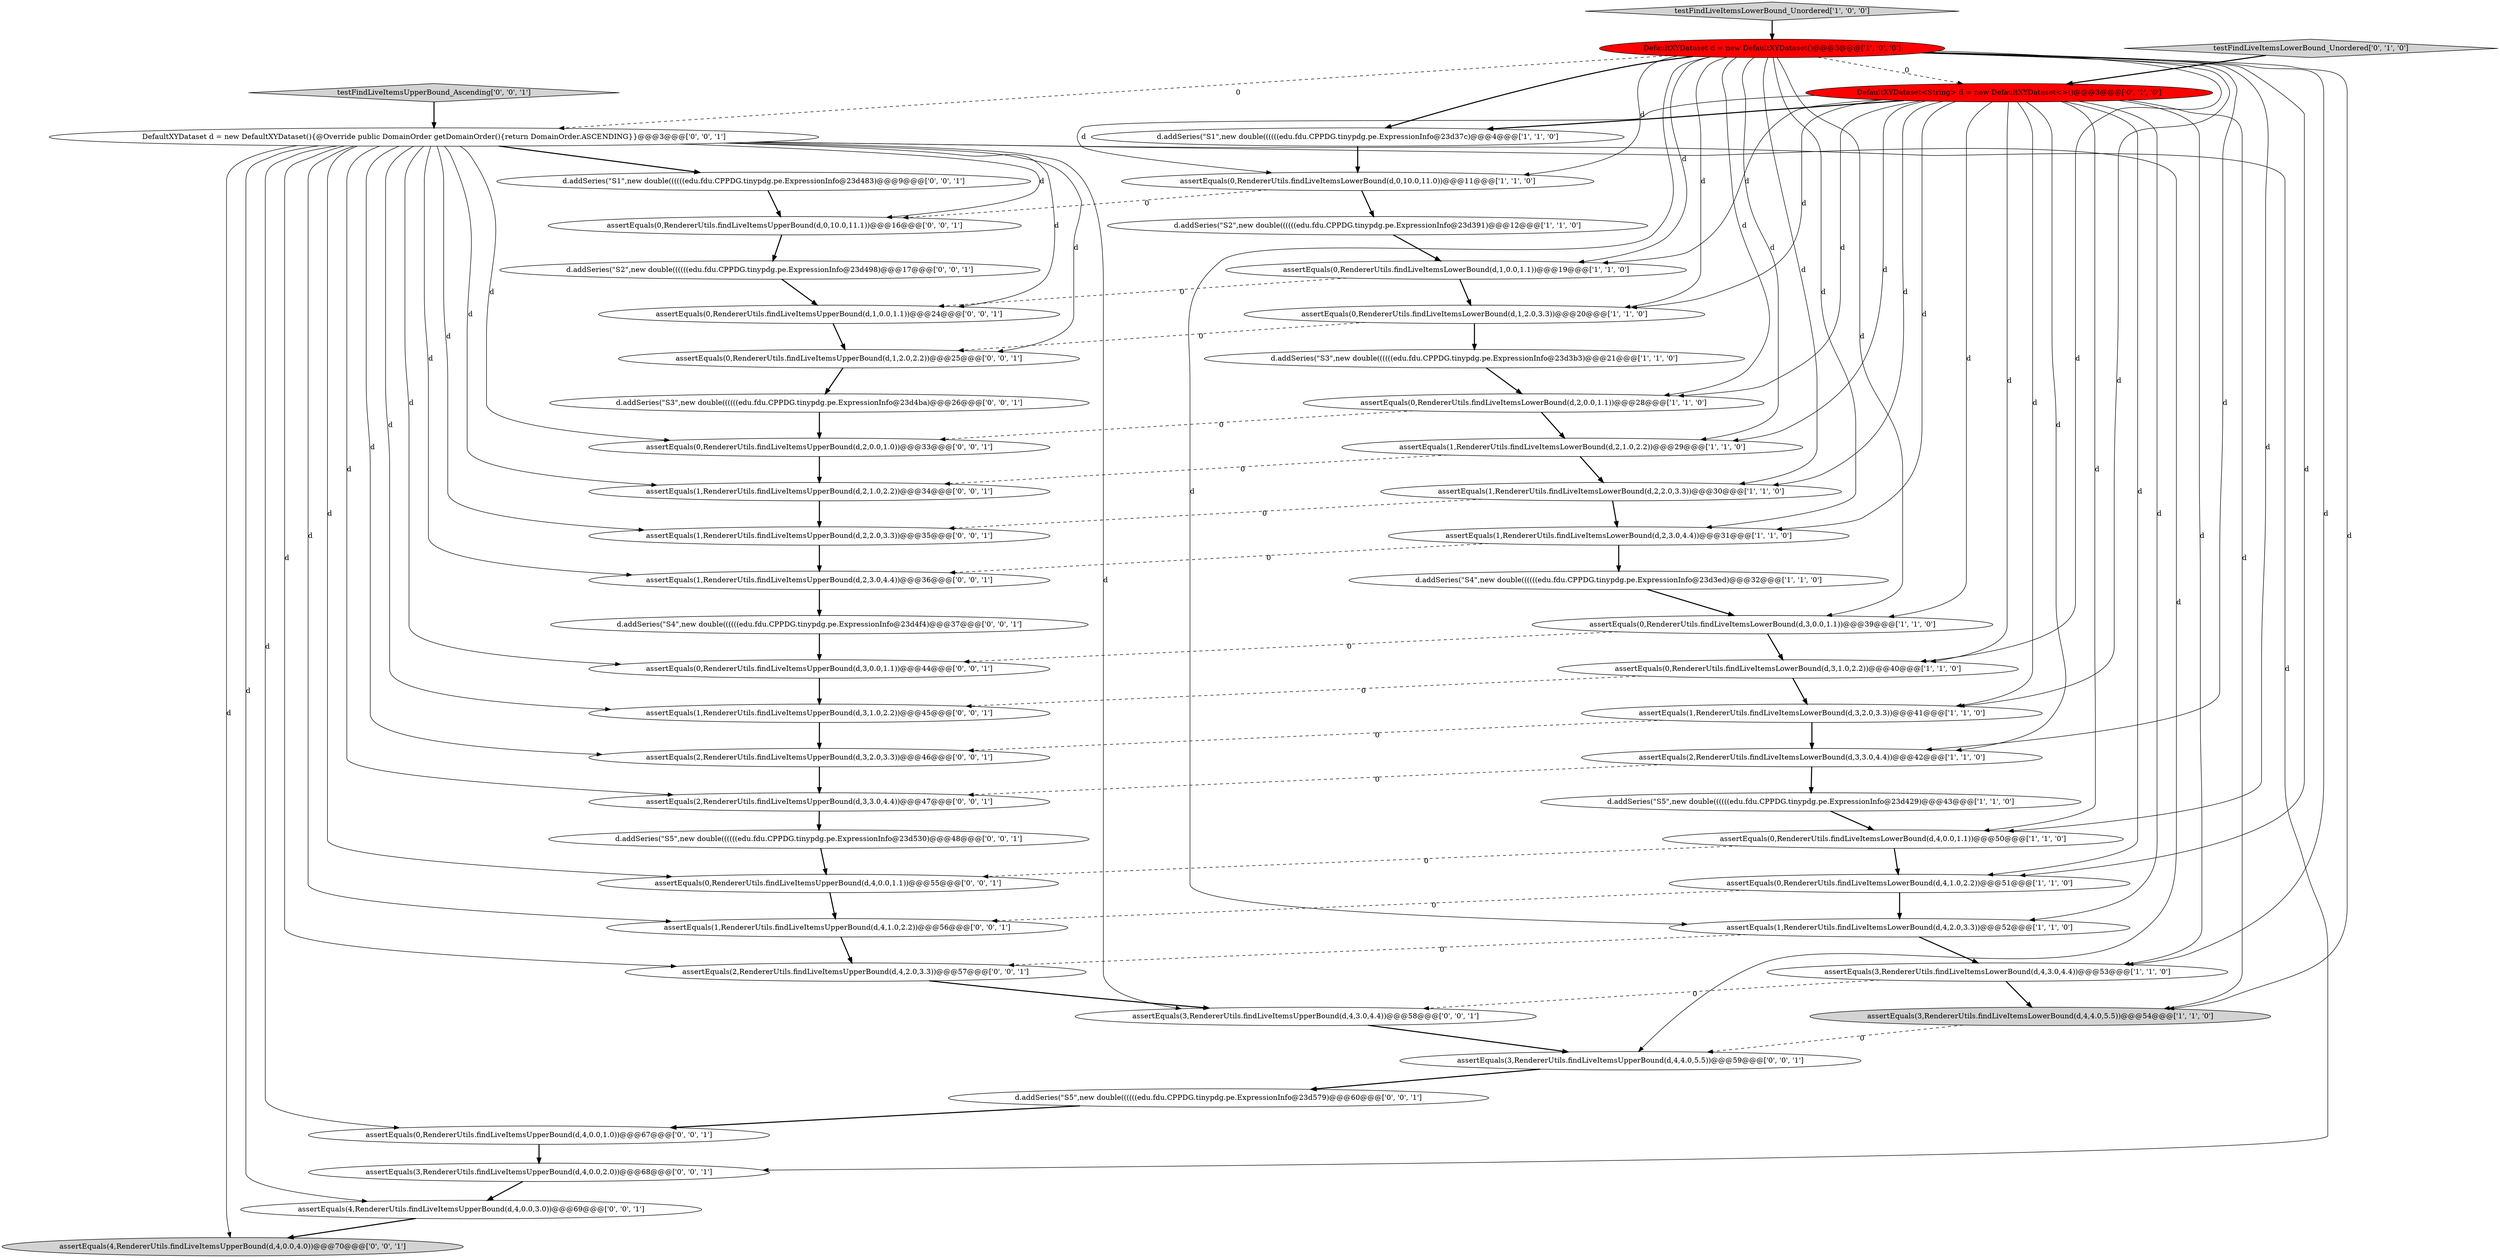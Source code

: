 digraph {
37 [style = filled, label = "assertEquals(1,RendererUtils.findLiveItemsUpperBound(d,2,1.0,2.2))@@@34@@@['0', '0', '1']", fillcolor = white, shape = ellipse image = "AAA0AAABBB3BBB"];
0 [style = filled, label = "assertEquals(0,RendererUtils.findLiveItemsLowerBound(d,4,1.0,2.2))@@@51@@@['1', '1', '0']", fillcolor = white, shape = ellipse image = "AAA0AAABBB1BBB"];
24 [style = filled, label = "testFindLiveItemsLowerBound_Unordered['0', '1', '0']", fillcolor = lightgray, shape = diamond image = "AAA0AAABBB2BBB"];
5 [style = filled, label = "d.addSeries(\"S1\",new double((((((edu.fdu.CPPDG.tinypdg.pe.ExpressionInfo@23d37c)@@@4@@@['1', '1', '0']", fillcolor = white, shape = ellipse image = "AAA0AAABBB1BBB"];
2 [style = filled, label = "assertEquals(1,RendererUtils.findLiveItemsLowerBound(d,2,2.0,3.3))@@@30@@@['1', '1', '0']", fillcolor = white, shape = ellipse image = "AAA0AAABBB1BBB"];
28 [style = filled, label = "assertEquals(3,RendererUtils.findLiveItemsUpperBound(d,4,3.0,4.4))@@@58@@@['0', '0', '1']", fillcolor = white, shape = ellipse image = "AAA0AAABBB3BBB"];
45 [style = filled, label = "d.addSeries(\"S4\",new double((((((edu.fdu.CPPDG.tinypdg.pe.ExpressionInfo@23d4f4)@@@37@@@['0', '0', '1']", fillcolor = white, shape = ellipse image = "AAA0AAABBB3BBB"];
31 [style = filled, label = "d.addSeries(\"S1\",new double((((((edu.fdu.CPPDG.tinypdg.pe.ExpressionInfo@23d483)@@@9@@@['0', '0', '1']", fillcolor = white, shape = ellipse image = "AAA0AAABBB3BBB"];
19 [style = filled, label = "assertEquals(1,RendererUtils.findLiveItemsLowerBound(d,2,1.0,2.2))@@@29@@@['1', '1', '0']", fillcolor = white, shape = ellipse image = "AAA0AAABBB1BBB"];
52 [style = filled, label = "assertEquals(0,RendererUtils.findLiveItemsUpperBound(d,4,0.0,1.0))@@@67@@@['0', '0', '1']", fillcolor = white, shape = ellipse image = "AAA0AAABBB3BBB"];
1 [style = filled, label = "assertEquals(1,RendererUtils.findLiveItemsLowerBound(d,3,2.0,3.3))@@@41@@@['1', '1', '0']", fillcolor = white, shape = ellipse image = "AAA0AAABBB1BBB"];
18 [style = filled, label = "d.addSeries(\"S3\",new double((((((edu.fdu.CPPDG.tinypdg.pe.ExpressionInfo@23d3b3)@@@21@@@['1', '1', '0']", fillcolor = white, shape = ellipse image = "AAA0AAABBB1BBB"];
34 [style = filled, label = "assertEquals(1,RendererUtils.findLiveItemsUpperBound(d,2,3.0,4.4))@@@36@@@['0', '0', '1']", fillcolor = white, shape = ellipse image = "AAA0AAABBB3BBB"];
4 [style = filled, label = "d.addSeries(\"S4\",new double((((((edu.fdu.CPPDG.tinypdg.pe.ExpressionInfo@23d3ed)@@@32@@@['1', '1', '0']", fillcolor = white, shape = ellipse image = "AAA0AAABBB1BBB"];
29 [style = filled, label = "assertEquals(2,RendererUtils.findLiveItemsUpperBound(d,3,3.0,4.4))@@@47@@@['0', '0', '1']", fillcolor = white, shape = ellipse image = "AAA0AAABBB3BBB"];
15 [style = filled, label = "assertEquals(0,RendererUtils.findLiveItemsLowerBound(d,4,0.0,1.1))@@@50@@@['1', '1', '0']", fillcolor = white, shape = ellipse image = "AAA0AAABBB1BBB"];
46 [style = filled, label = "assertEquals(0,RendererUtils.findLiveItemsUpperBound(d,0,10.0,11.1))@@@16@@@['0', '0', '1']", fillcolor = white, shape = ellipse image = "AAA0AAABBB3BBB"];
8 [style = filled, label = "assertEquals(0,RendererUtils.findLiveItemsLowerBound(d,3,0.0,1.1))@@@39@@@['1', '1', '0']", fillcolor = white, shape = ellipse image = "AAA0AAABBB1BBB"];
6 [style = filled, label = "assertEquals(0,RendererUtils.findLiveItemsLowerBound(d,1,2.0,3.3))@@@20@@@['1', '1', '0']", fillcolor = white, shape = ellipse image = "AAA0AAABBB1BBB"];
12 [style = filled, label = "d.addSeries(\"S2\",new double((((((edu.fdu.CPPDG.tinypdg.pe.ExpressionInfo@23d391)@@@12@@@['1', '1', '0']", fillcolor = white, shape = ellipse image = "AAA0AAABBB1BBB"];
9 [style = filled, label = "testFindLiveItemsLowerBound_Unordered['1', '0', '0']", fillcolor = lightgray, shape = diamond image = "AAA0AAABBB1BBB"];
16 [style = filled, label = "assertEquals(0,RendererUtils.findLiveItemsLowerBound(d,2,0.0,1.1))@@@28@@@['1', '1', '0']", fillcolor = white, shape = ellipse image = "AAA0AAABBB1BBB"];
14 [style = filled, label = "assertEquals(3,RendererUtils.findLiveItemsLowerBound(d,4,3.0,4.4))@@@53@@@['1', '1', '0']", fillcolor = white, shape = ellipse image = "AAA0AAABBB1BBB"];
27 [style = filled, label = "assertEquals(0,RendererUtils.findLiveItemsUpperBound(d,4,0.0,1.1))@@@55@@@['0', '0', '1']", fillcolor = white, shape = ellipse image = "AAA0AAABBB3BBB"];
36 [style = filled, label = "d.addSeries(\"S5\",new double((((((edu.fdu.CPPDG.tinypdg.pe.ExpressionInfo@23d579)@@@60@@@['0', '0', '1']", fillcolor = white, shape = ellipse image = "AAA0AAABBB3BBB"];
39 [style = filled, label = "assertEquals(1,RendererUtils.findLiveItemsUpperBound(d,4,1.0,2.2))@@@56@@@['0', '0', '1']", fillcolor = white, shape = ellipse image = "AAA0AAABBB3BBB"];
40 [style = filled, label = "d.addSeries(\"S5\",new double((((((edu.fdu.CPPDG.tinypdg.pe.ExpressionInfo@23d530)@@@48@@@['0', '0', '1']", fillcolor = white, shape = ellipse image = "AAA0AAABBB3BBB"];
23 [style = filled, label = "DefaultXYDataset<String> d = new DefaultXYDataset<>()@@@3@@@['0', '1', '0']", fillcolor = red, shape = ellipse image = "AAA1AAABBB2BBB"];
25 [style = filled, label = "assertEquals(0,RendererUtils.findLiveItemsUpperBound(d,2,0.0,1.0))@@@33@@@['0', '0', '1']", fillcolor = white, shape = ellipse image = "AAA0AAABBB3BBB"];
44 [style = filled, label = "DefaultXYDataset d = new DefaultXYDataset(){@Override public DomainOrder getDomainOrder(){return DomainOrder.ASCENDING}}@@@3@@@['0', '0', '1']", fillcolor = white, shape = ellipse image = "AAA0AAABBB3BBB"];
42 [style = filled, label = "assertEquals(1,RendererUtils.findLiveItemsUpperBound(d,2,2.0,3.3))@@@35@@@['0', '0', '1']", fillcolor = white, shape = ellipse image = "AAA0AAABBB3BBB"];
26 [style = filled, label = "assertEquals(4,RendererUtils.findLiveItemsUpperBound(d,4,0.0,3.0))@@@69@@@['0', '0', '1']", fillcolor = white, shape = ellipse image = "AAA0AAABBB3BBB"];
20 [style = filled, label = "assertEquals(2,RendererUtils.findLiveItemsLowerBound(d,3,3.0,4.4))@@@42@@@['1', '1', '0']", fillcolor = white, shape = ellipse image = "AAA0AAABBB1BBB"];
33 [style = filled, label = "assertEquals(1,RendererUtils.findLiveItemsUpperBound(d,3,1.0,2.2))@@@45@@@['0', '0', '1']", fillcolor = white, shape = ellipse image = "AAA0AAABBB3BBB"];
3 [style = filled, label = "assertEquals(1,RendererUtils.findLiveItemsLowerBound(d,4,2.0,3.3))@@@52@@@['1', '1', '0']", fillcolor = white, shape = ellipse image = "AAA0AAABBB1BBB"];
30 [style = filled, label = "assertEquals(4,RendererUtils.findLiveItemsUpperBound(d,4,0.0,4.0))@@@70@@@['0', '0', '1']", fillcolor = lightgray, shape = ellipse image = "AAA0AAABBB3BBB"];
48 [style = filled, label = "assertEquals(0,RendererUtils.findLiveItemsUpperBound(d,1,0.0,1.1))@@@24@@@['0', '0', '1']", fillcolor = white, shape = ellipse image = "AAA0AAABBB3BBB"];
51 [style = filled, label = "testFindLiveItemsUpperBound_Ascending['0', '0', '1']", fillcolor = lightgray, shape = diamond image = "AAA0AAABBB3BBB"];
7 [style = filled, label = "d.addSeries(\"S5\",new double((((((edu.fdu.CPPDG.tinypdg.pe.ExpressionInfo@23d429)@@@43@@@['1', '1', '0']", fillcolor = white, shape = ellipse image = "AAA0AAABBB1BBB"];
10 [style = filled, label = "DefaultXYDataset d = new DefaultXYDataset()@@@3@@@['1', '0', '0']", fillcolor = red, shape = ellipse image = "AAA1AAABBB1BBB"];
50 [style = filled, label = "assertEquals(2,RendererUtils.findLiveItemsUpperBound(d,3,2.0,3.3))@@@46@@@['0', '0', '1']", fillcolor = white, shape = ellipse image = "AAA0AAABBB3BBB"];
41 [style = filled, label = "assertEquals(2,RendererUtils.findLiveItemsUpperBound(d,4,2.0,3.3))@@@57@@@['0', '0', '1']", fillcolor = white, shape = ellipse image = "AAA0AAABBB3BBB"];
43 [style = filled, label = "d.addSeries(\"S2\",new double((((((edu.fdu.CPPDG.tinypdg.pe.ExpressionInfo@23d498)@@@17@@@['0', '0', '1']", fillcolor = white, shape = ellipse image = "AAA0AAABBB3BBB"];
47 [style = filled, label = "assertEquals(0,RendererUtils.findLiveItemsUpperBound(d,1,2.0,2.2))@@@25@@@['0', '0', '1']", fillcolor = white, shape = ellipse image = "AAA0AAABBB3BBB"];
38 [style = filled, label = "assertEquals(3,RendererUtils.findLiveItemsUpperBound(d,4,0.0,2.0))@@@68@@@['0', '0', '1']", fillcolor = white, shape = ellipse image = "AAA0AAABBB3BBB"];
35 [style = filled, label = "assertEquals(0,RendererUtils.findLiveItemsUpperBound(d,3,0.0,1.1))@@@44@@@['0', '0', '1']", fillcolor = white, shape = ellipse image = "AAA0AAABBB3BBB"];
49 [style = filled, label = "d.addSeries(\"S3\",new double((((((edu.fdu.CPPDG.tinypdg.pe.ExpressionInfo@23d4ba)@@@26@@@['0', '0', '1']", fillcolor = white, shape = ellipse image = "AAA0AAABBB3BBB"];
22 [style = filled, label = "assertEquals(1,RendererUtils.findLiveItemsLowerBound(d,2,3.0,4.4))@@@31@@@['1', '1', '0']", fillcolor = white, shape = ellipse image = "AAA0AAABBB1BBB"];
17 [style = filled, label = "assertEquals(3,RendererUtils.findLiveItemsLowerBound(d,4,4.0,5.5))@@@54@@@['1', '1', '0']", fillcolor = lightgray, shape = ellipse image = "AAA0AAABBB1BBB"];
13 [style = filled, label = "assertEquals(0,RendererUtils.findLiveItemsLowerBound(d,3,1.0,2.2))@@@40@@@['1', '1', '0']", fillcolor = white, shape = ellipse image = "AAA0AAABBB1BBB"];
11 [style = filled, label = "assertEquals(0,RendererUtils.findLiveItemsLowerBound(d,0,10.0,11.0))@@@11@@@['1', '1', '0']", fillcolor = white, shape = ellipse image = "AAA0AAABBB1BBB"];
21 [style = filled, label = "assertEquals(0,RendererUtils.findLiveItemsLowerBound(d,1,0.0,1.1))@@@19@@@['1', '1', '0']", fillcolor = white, shape = ellipse image = "AAA0AAABBB1BBB"];
32 [style = filled, label = "assertEquals(3,RendererUtils.findLiveItemsUpperBound(d,4,4.0,5.5))@@@59@@@['0', '0', '1']", fillcolor = white, shape = ellipse image = "AAA0AAABBB3BBB"];
2->42 [style = dashed, label="0"];
3->41 [style = dashed, label="0"];
10->15 [style = solid, label="d"];
23->17 [style = solid, label="d"];
10->1 [style = solid, label="d"];
8->35 [style = dashed, label="0"];
1->20 [style = bold, label=""];
44->28 [style = solid, label="d"];
44->38 [style = solid, label="d"];
14->17 [style = bold, label=""];
9->10 [style = bold, label=""];
22->34 [style = dashed, label="0"];
44->41 [style = solid, label="d"];
44->27 [style = solid, label="d"];
13->1 [style = bold, label=""];
41->28 [style = bold, label=""];
22->4 [style = bold, label=""];
47->49 [style = bold, label=""];
23->6 [style = solid, label="d"];
15->0 [style = bold, label=""];
21->48 [style = dashed, label="0"];
4->8 [style = bold, label=""];
38->26 [style = bold, label=""];
11->46 [style = dashed, label="0"];
23->8 [style = solid, label="d"];
31->46 [style = bold, label=""];
45->35 [style = bold, label=""];
23->16 [style = solid, label="d"];
23->0 [style = solid, label="d"];
6->47 [style = dashed, label="0"];
0->3 [style = bold, label=""];
50->29 [style = bold, label=""];
44->32 [style = solid, label="d"];
23->1 [style = solid, label="d"];
10->8 [style = solid, label="d"];
12->21 [style = bold, label=""];
16->25 [style = dashed, label="0"];
51->44 [style = bold, label=""];
23->11 [style = solid, label="d"];
23->20 [style = solid, label="d"];
23->3 [style = solid, label="d"];
44->25 [style = solid, label="d"];
11->12 [style = bold, label=""];
23->13 [style = solid, label="d"];
19->2 [style = bold, label=""];
16->19 [style = bold, label=""];
10->6 [style = solid, label="d"];
33->50 [style = bold, label=""];
44->46 [style = solid, label="d"];
20->29 [style = dashed, label="0"];
44->37 [style = solid, label="d"];
44->52 [style = solid, label="d"];
49->25 [style = bold, label=""];
25->37 [style = bold, label=""];
44->34 [style = solid, label="d"];
10->20 [style = solid, label="d"];
23->22 [style = solid, label="d"];
10->14 [style = solid, label="d"];
13->33 [style = dashed, label="0"];
32->36 [style = bold, label=""];
29->40 [style = bold, label=""];
39->41 [style = bold, label=""];
5->11 [style = bold, label=""];
10->11 [style = solid, label="d"];
20->7 [style = bold, label=""];
46->43 [style = bold, label=""];
23->21 [style = solid, label="d"];
44->35 [style = solid, label="d"];
23->5 [style = bold, label=""];
10->0 [style = solid, label="d"];
14->28 [style = dashed, label="0"];
10->13 [style = solid, label="d"];
36->52 [style = bold, label=""];
6->18 [style = bold, label=""];
10->22 [style = solid, label="d"];
23->14 [style = solid, label="d"];
44->39 [style = solid, label="d"];
44->29 [style = solid, label="d"];
28->32 [style = bold, label=""];
44->47 [style = solid, label="d"];
10->2 [style = solid, label="d"];
27->39 [style = bold, label=""];
10->5 [style = bold, label=""];
40->27 [style = bold, label=""];
10->16 [style = solid, label="d"];
7->15 [style = bold, label=""];
44->50 [style = solid, label="d"];
44->26 [style = solid, label="d"];
44->33 [style = solid, label="d"];
44->31 [style = bold, label=""];
37->42 [style = bold, label=""];
10->23 [style = dashed, label="0"];
8->13 [style = bold, label=""];
1->50 [style = dashed, label="0"];
24->23 [style = bold, label=""];
18->16 [style = bold, label=""];
10->21 [style = solid, label="d"];
10->19 [style = solid, label="d"];
42->34 [style = bold, label=""];
23->15 [style = solid, label="d"];
21->6 [style = bold, label=""];
34->45 [style = bold, label=""];
3->14 [style = bold, label=""];
43->48 [style = bold, label=""];
35->33 [style = bold, label=""];
23->2 [style = solid, label="d"];
52->38 [style = bold, label=""];
10->44 [style = dashed, label="0"];
17->32 [style = dashed, label="0"];
0->39 [style = dashed, label="0"];
26->30 [style = bold, label=""];
44->42 [style = solid, label="d"];
48->47 [style = bold, label=""];
10->17 [style = solid, label="d"];
10->3 [style = solid, label="d"];
44->48 [style = solid, label="d"];
15->27 [style = dashed, label="0"];
2->22 [style = bold, label=""];
44->30 [style = solid, label="d"];
23->19 [style = solid, label="d"];
19->37 [style = dashed, label="0"];
}
